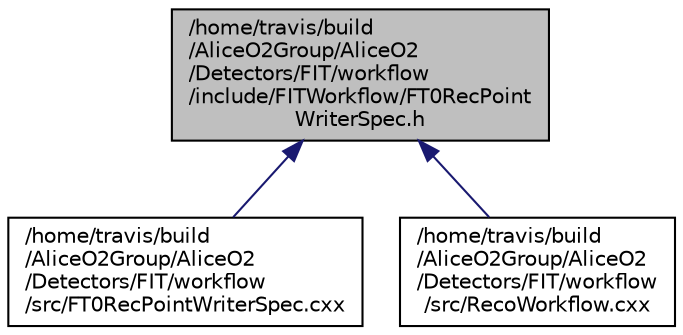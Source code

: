 digraph "/home/travis/build/AliceO2Group/AliceO2/Detectors/FIT/workflow/include/FITWorkflow/FT0RecPointWriterSpec.h"
{
 // INTERACTIVE_SVG=YES
  bgcolor="transparent";
  edge [fontname="Helvetica",fontsize="10",labelfontname="Helvetica",labelfontsize="10"];
  node [fontname="Helvetica",fontsize="10",shape=record];
  Node120 [label="/home/travis/build\l/AliceO2Group/AliceO2\l/Detectors/FIT/workflow\l/include/FITWorkflow/FT0RecPoint\lWriterSpec.h",height=0.2,width=0.4,color="black", fillcolor="grey75", style="filled", fontcolor="black"];
  Node120 -> Node121 [dir="back",color="midnightblue",fontsize="10",style="solid",fontname="Helvetica"];
  Node121 [label="/home/travis/build\l/AliceO2Group/AliceO2\l/Detectors/FIT/workflow\l/src/FT0RecPointWriterSpec.cxx",height=0.2,width=0.4,color="black",URL="$d3/dbb/FT0RecPointWriterSpec_8cxx.html"];
  Node120 -> Node122 [dir="back",color="midnightblue",fontsize="10",style="solid",fontname="Helvetica"];
  Node122 [label="/home/travis/build\l/AliceO2Group/AliceO2\l/Detectors/FIT/workflow\l/src/RecoWorkflow.cxx",height=0.2,width=0.4,color="black",URL="$db/d95/FIT_2workflow_2src_2RecoWorkflow_8cxx.html"];
}
